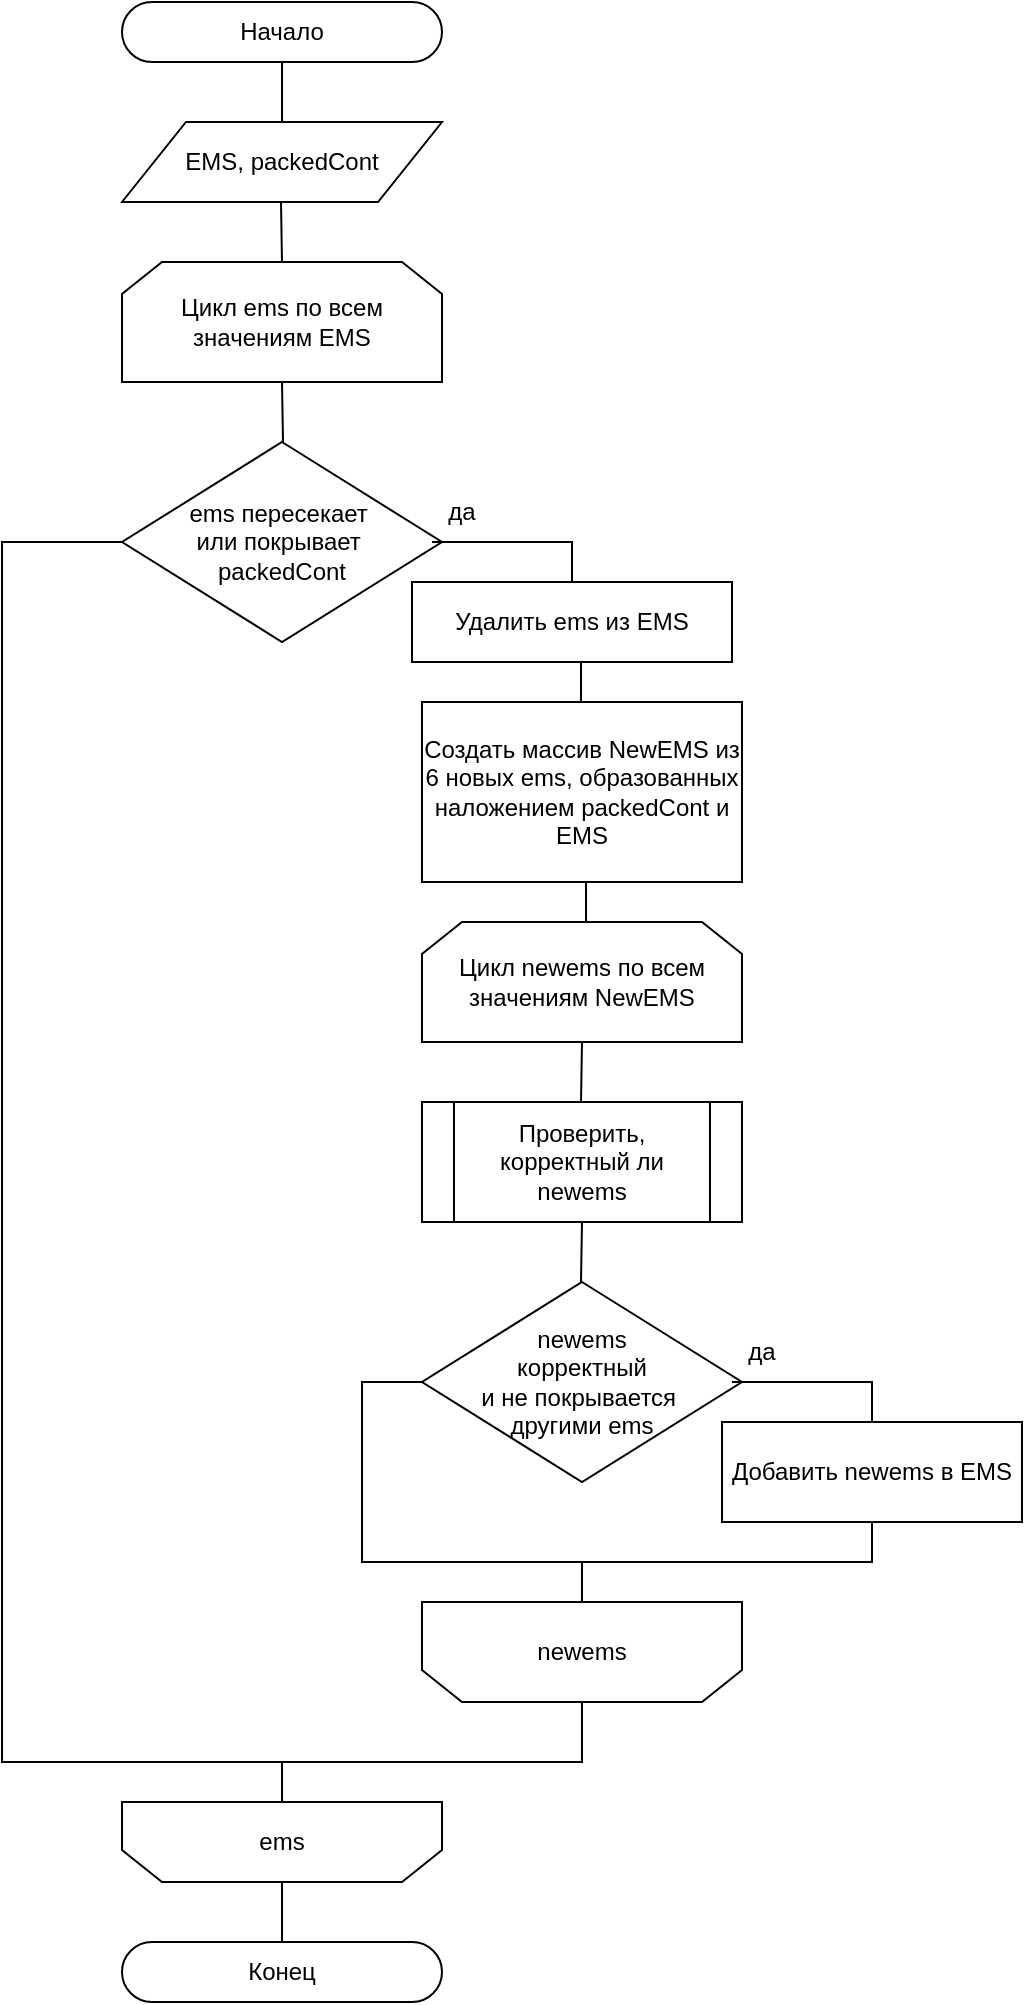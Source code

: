 <mxfile version="27.0.9">
  <diagram name="Страница — 1" id="oIGkv35JSirXxDSVPZw_">
    <mxGraphModel dx="969" dy="-588" grid="1" gridSize="10" guides="1" tooltips="1" connect="1" arrows="1" fold="1" page="1" pageScale="1" pageWidth="827" pageHeight="1169" math="0" shadow="0">
      <root>
        <mxCell id="0" />
        <mxCell id="1" parent="0" />
        <mxCell id="za3k58IEqD-4_RbIlt8f-2" value="Начало" style="html=1;dashed=0;whiteSpace=wrap;shape=mxgraph.dfd.start" vertex="1" parent="1">
          <mxGeometry x="320" y="2290" width="160" height="30" as="geometry" />
        </mxCell>
        <mxCell id="za3k58IEqD-4_RbIlt8f-3" value="EMS, packedCont" style="shape=parallelogram;perimeter=parallelogramPerimeter;whiteSpace=wrap;html=1;dashed=0;" vertex="1" parent="1">
          <mxGeometry x="320" y="2350" width="160" height="40" as="geometry" />
        </mxCell>
        <mxCell id="za3k58IEqD-4_RbIlt8f-4" value="" style="endArrow=none;html=1;rounded=0;entryX=0.5;entryY=0.5;entryDx=0;entryDy=15;entryPerimeter=0;exitX=0.5;exitY=0;exitDx=0;exitDy=0;" edge="1" parent="1" source="za3k58IEqD-4_RbIlt8f-3" target="za3k58IEqD-4_RbIlt8f-2">
          <mxGeometry width="50" height="50" relative="1" as="geometry">
            <mxPoint x="420" y="2440" as="sourcePoint" />
            <mxPoint x="470" y="2390" as="targetPoint" />
          </mxGeometry>
        </mxCell>
        <mxCell id="za3k58IEqD-4_RbIlt8f-5" value="" style="endArrow=none;html=1;rounded=0;entryX=0.5;entryY=0.5;entryDx=0;entryDy=15;entryPerimeter=0;exitX=0.5;exitY=0;exitDx=0;exitDy=0;" edge="1" parent="1">
          <mxGeometry width="50" height="50" relative="1" as="geometry">
            <mxPoint x="400" y="2420" as="sourcePoint" />
            <mxPoint x="399.5" y="2390" as="targetPoint" />
          </mxGeometry>
        </mxCell>
        <mxCell id="za3k58IEqD-4_RbIlt8f-6" value="Цикл ems по всем значениям EMS" style="shape=loopLimit;whiteSpace=wrap;html=1;" vertex="1" parent="1">
          <mxGeometry x="320" y="2420" width="160" height="60" as="geometry" />
        </mxCell>
        <mxCell id="za3k58IEqD-4_RbIlt8f-7" value="ems пересекает&amp;nbsp;&lt;div&gt;или покрывает&amp;nbsp;&lt;/div&gt;&lt;div&gt;packedCont&lt;/div&gt;" style="rhombus;whiteSpace=wrap;html=1;" vertex="1" parent="1">
          <mxGeometry x="320" y="2510" width="160" height="100" as="geometry" />
        </mxCell>
        <mxCell id="za3k58IEqD-4_RbIlt8f-8" value="Удалить ems из EMS" style="rounded=0;whiteSpace=wrap;html=1;" vertex="1" parent="1">
          <mxGeometry x="465" y="2580" width="160" height="40" as="geometry" />
        </mxCell>
        <mxCell id="za3k58IEqD-4_RbIlt8f-9" value="" style="endArrow=none;html=1;rounded=0;entryX=1;entryY=0.5;entryDx=0;entryDy=0;exitX=0.5;exitY=0;exitDx=0;exitDy=0;" edge="1" parent="1" source="za3k58IEqD-4_RbIlt8f-8">
          <mxGeometry width="50" height="50" relative="1" as="geometry">
            <mxPoint x="365" y="2730" as="sourcePoint" />
            <mxPoint x="475" y="2560" as="targetPoint" />
            <Array as="points">
              <mxPoint x="545" y="2560" />
              <mxPoint x="475" y="2560" />
            </Array>
          </mxGeometry>
        </mxCell>
        <mxCell id="za3k58IEqD-4_RbIlt8f-10" value="да" style="text;html=1;align=center;verticalAlign=middle;whiteSpace=wrap;rounded=0;" vertex="1" parent="1">
          <mxGeometry x="460" y="2530" width="60" height="30" as="geometry" />
        </mxCell>
        <mxCell id="za3k58IEqD-4_RbIlt8f-11" value="Цикл newems по всем значениям NewEMS" style="shape=loopLimit;whiteSpace=wrap;html=1;" vertex="1" parent="1">
          <mxGeometry x="470" y="2750" width="160" height="60" as="geometry" />
        </mxCell>
        <mxCell id="za3k58IEqD-4_RbIlt8f-12" value="Проверить, корректный ли newems" style="shape=process;whiteSpace=wrap;html=1;backgroundOutline=1;" vertex="1" parent="1">
          <mxGeometry x="470" y="2840" width="160" height="60" as="geometry" />
        </mxCell>
        <mxCell id="za3k58IEqD-4_RbIlt8f-13" value="ems" style="shape=loopLimit;whiteSpace=wrap;html=1;direction=west;" vertex="1" parent="1">
          <mxGeometry x="320" y="3190" width="160" height="40" as="geometry" />
        </mxCell>
        <mxCell id="za3k58IEqD-4_RbIlt8f-17" value="" style="endArrow=none;html=1;rounded=0;entryX=0.5;entryY=1;entryDx=0;entryDy=0;exitX=0.5;exitY=0;exitDx=0;exitDy=0;" edge="1" parent="1" target="za3k58IEqD-4_RbIlt8f-11">
          <mxGeometry width="50" height="50" relative="1" as="geometry">
            <mxPoint x="549.5" y="2840" as="sourcePoint" />
            <mxPoint x="549.5" y="2820" as="targetPoint" />
          </mxGeometry>
        </mxCell>
        <mxCell id="za3k58IEqD-4_RbIlt8f-18" value="" style="endArrow=none;html=1;rounded=0;entryX=0.5;entryY=0.5;entryDx=0;entryDy=15;entryPerimeter=0;exitX=0.5;exitY=0;exitDx=0;exitDy=0;" edge="1" parent="1">
          <mxGeometry width="50" height="50" relative="1" as="geometry">
            <mxPoint x="549.5" y="2640" as="sourcePoint" />
            <mxPoint x="549.5" y="2620" as="targetPoint" />
          </mxGeometry>
        </mxCell>
        <mxCell id="za3k58IEqD-4_RbIlt8f-19" value="Создать массив NewEMS из 6 новых ems, образованных наложением packedCont и EMS" style="rounded=0;whiteSpace=wrap;html=1;" vertex="1" parent="1">
          <mxGeometry x="470" y="2640" width="160" height="90" as="geometry" />
        </mxCell>
        <mxCell id="za3k58IEqD-4_RbIlt8f-20" value="" style="endArrow=none;html=1;rounded=0;entryX=0.5;entryY=0.5;entryDx=0;entryDy=15;entryPerimeter=0;exitX=0.5;exitY=0;exitDx=0;exitDy=0;" edge="1" parent="1">
          <mxGeometry width="50" height="50" relative="1" as="geometry">
            <mxPoint x="552" y="2750" as="sourcePoint" />
            <mxPoint x="552" y="2730" as="targetPoint" />
          </mxGeometry>
        </mxCell>
        <mxCell id="za3k58IEqD-4_RbIlt8f-22" value="newems" style="shape=loopLimit;whiteSpace=wrap;html=1;direction=west;" vertex="1" parent="1">
          <mxGeometry x="470" y="3090" width="160" height="50" as="geometry" />
        </mxCell>
        <mxCell id="za3k58IEqD-4_RbIlt8f-23" value="newems&lt;div&gt;&amp;nbsp;корректный&amp;nbsp;&lt;div&gt;и не покрывается&amp;nbsp;&lt;/div&gt;&lt;div&gt;другими ems&lt;/div&gt;&lt;/div&gt;" style="rhombus;whiteSpace=wrap;html=1;" vertex="1" parent="1">
          <mxGeometry x="470" y="2930" width="160" height="100" as="geometry" />
        </mxCell>
        <mxCell id="za3k58IEqD-4_RbIlt8f-24" value="Добавить newems в EMS" style="rounded=0;whiteSpace=wrap;html=1;" vertex="1" parent="1">
          <mxGeometry x="620" y="3000" width="150" height="50" as="geometry" />
        </mxCell>
        <mxCell id="za3k58IEqD-4_RbIlt8f-25" value="" style="endArrow=none;html=1;rounded=0;entryX=1;entryY=0.5;entryDx=0;entryDy=0;exitX=0.5;exitY=0;exitDx=0;exitDy=0;" edge="1" parent="1" source="za3k58IEqD-4_RbIlt8f-24">
          <mxGeometry width="50" height="50" relative="1" as="geometry">
            <mxPoint x="515" y="3150" as="sourcePoint" />
            <mxPoint x="625" y="2980" as="targetPoint" />
            <Array as="points">
              <mxPoint x="695" y="2980" />
              <mxPoint x="625" y="2980" />
            </Array>
          </mxGeometry>
        </mxCell>
        <mxCell id="za3k58IEqD-4_RbIlt8f-26" value="да" style="text;html=1;align=center;verticalAlign=middle;whiteSpace=wrap;rounded=0;" vertex="1" parent="1">
          <mxGeometry x="610" y="2950" width="60" height="30" as="geometry" />
        </mxCell>
        <mxCell id="za3k58IEqD-4_RbIlt8f-27" value="" style="endArrow=none;html=1;rounded=0;entryX=0.5;entryY=0.5;entryDx=0;entryDy=15;entryPerimeter=0;exitX=0.5;exitY=0;exitDx=0;exitDy=0;" edge="1" parent="1">
          <mxGeometry width="50" height="50" relative="1" as="geometry">
            <mxPoint x="400.5" y="2510" as="sourcePoint" />
            <mxPoint x="400" y="2480" as="targetPoint" />
          </mxGeometry>
        </mxCell>
        <mxCell id="za3k58IEqD-4_RbIlt8f-28" value="" style="endArrow=none;html=1;rounded=0;entryX=0.5;entryY=1;entryDx=0;entryDy=0;exitX=0.5;exitY=0;exitDx=0;exitDy=0;" edge="1" parent="1">
          <mxGeometry width="50" height="50" relative="1" as="geometry">
            <mxPoint x="549.5" y="2930" as="sourcePoint" />
            <mxPoint x="550" y="2900" as="targetPoint" />
          </mxGeometry>
        </mxCell>
        <mxCell id="za3k58IEqD-4_RbIlt8f-29" value="" style="endArrow=none;html=1;rounded=0;entryX=0;entryY=0.5;entryDx=0;entryDy=0;exitX=0.5;exitY=1;exitDx=0;exitDy=0;" edge="1" parent="1" source="za3k58IEqD-4_RbIlt8f-22" target="za3k58IEqD-4_RbIlt8f-23">
          <mxGeometry width="50" height="50" relative="1" as="geometry">
            <mxPoint x="410" y="3080" as="sourcePoint" />
            <mxPoint x="410.5" y="3050" as="targetPoint" />
            <Array as="points">
              <mxPoint x="550" y="3070" />
              <mxPoint x="440" y="3070" />
              <mxPoint x="440" y="2980" />
            </Array>
          </mxGeometry>
        </mxCell>
        <mxCell id="za3k58IEqD-4_RbIlt8f-30" value="" style="endArrow=none;html=1;rounded=0;entryX=0.5;entryY=1;entryDx=0;entryDy=0;" edge="1" parent="1" target="za3k58IEqD-4_RbIlt8f-24">
          <mxGeometry width="50" height="50" relative="1" as="geometry">
            <mxPoint x="550" y="3070" as="sourcePoint" />
            <mxPoint x="700.5" y="3060" as="targetPoint" />
            <Array as="points">
              <mxPoint x="695" y="3070" />
            </Array>
          </mxGeometry>
        </mxCell>
        <mxCell id="za3k58IEqD-4_RbIlt8f-31" value="" style="endArrow=none;html=1;rounded=0;entryX=0;entryY=0.5;entryDx=0;entryDy=0;exitX=0.5;exitY=1;exitDx=0;exitDy=0;" edge="1" parent="1" source="za3k58IEqD-4_RbIlt8f-13" target="za3k58IEqD-4_RbIlt8f-7">
          <mxGeometry width="50" height="50" relative="1" as="geometry">
            <mxPoint x="260" y="2910" as="sourcePoint" />
            <mxPoint x="270.5" y="2600" as="targetPoint" />
            <Array as="points">
              <mxPoint x="400" y="3170" />
              <mxPoint x="260" y="3170" />
              <mxPoint x="260" y="2560" />
            </Array>
          </mxGeometry>
        </mxCell>
        <mxCell id="za3k58IEqD-4_RbIlt8f-32" value="" style="endArrow=none;html=1;rounded=0;" edge="1" parent="1">
          <mxGeometry width="50" height="50" relative="1" as="geometry">
            <mxPoint x="400" y="3170" as="sourcePoint" />
            <mxPoint x="550" y="3140" as="targetPoint" />
            <Array as="points">
              <mxPoint x="550" y="3170" />
            </Array>
          </mxGeometry>
        </mxCell>
        <mxCell id="za3k58IEqD-4_RbIlt8f-34" value="Конец" style="html=1;dashed=0;whiteSpace=wrap;shape=mxgraph.dfd.start" vertex="1" parent="1">
          <mxGeometry x="320" y="3260" width="160" height="30" as="geometry" />
        </mxCell>
        <mxCell id="za3k58IEqD-4_RbIlt8f-35" value="" style="endArrow=none;html=1;rounded=0;entryX=0.5;entryY=0.5;entryDx=0;entryDy=15;entryPerimeter=0;exitX=0.5;exitY=0;exitDx=0;exitDy=0;" edge="1" parent="1">
          <mxGeometry width="50" height="50" relative="1" as="geometry">
            <mxPoint x="400" y="3260" as="sourcePoint" />
            <mxPoint x="400" y="3230" as="targetPoint" />
          </mxGeometry>
        </mxCell>
      </root>
    </mxGraphModel>
  </diagram>
</mxfile>
